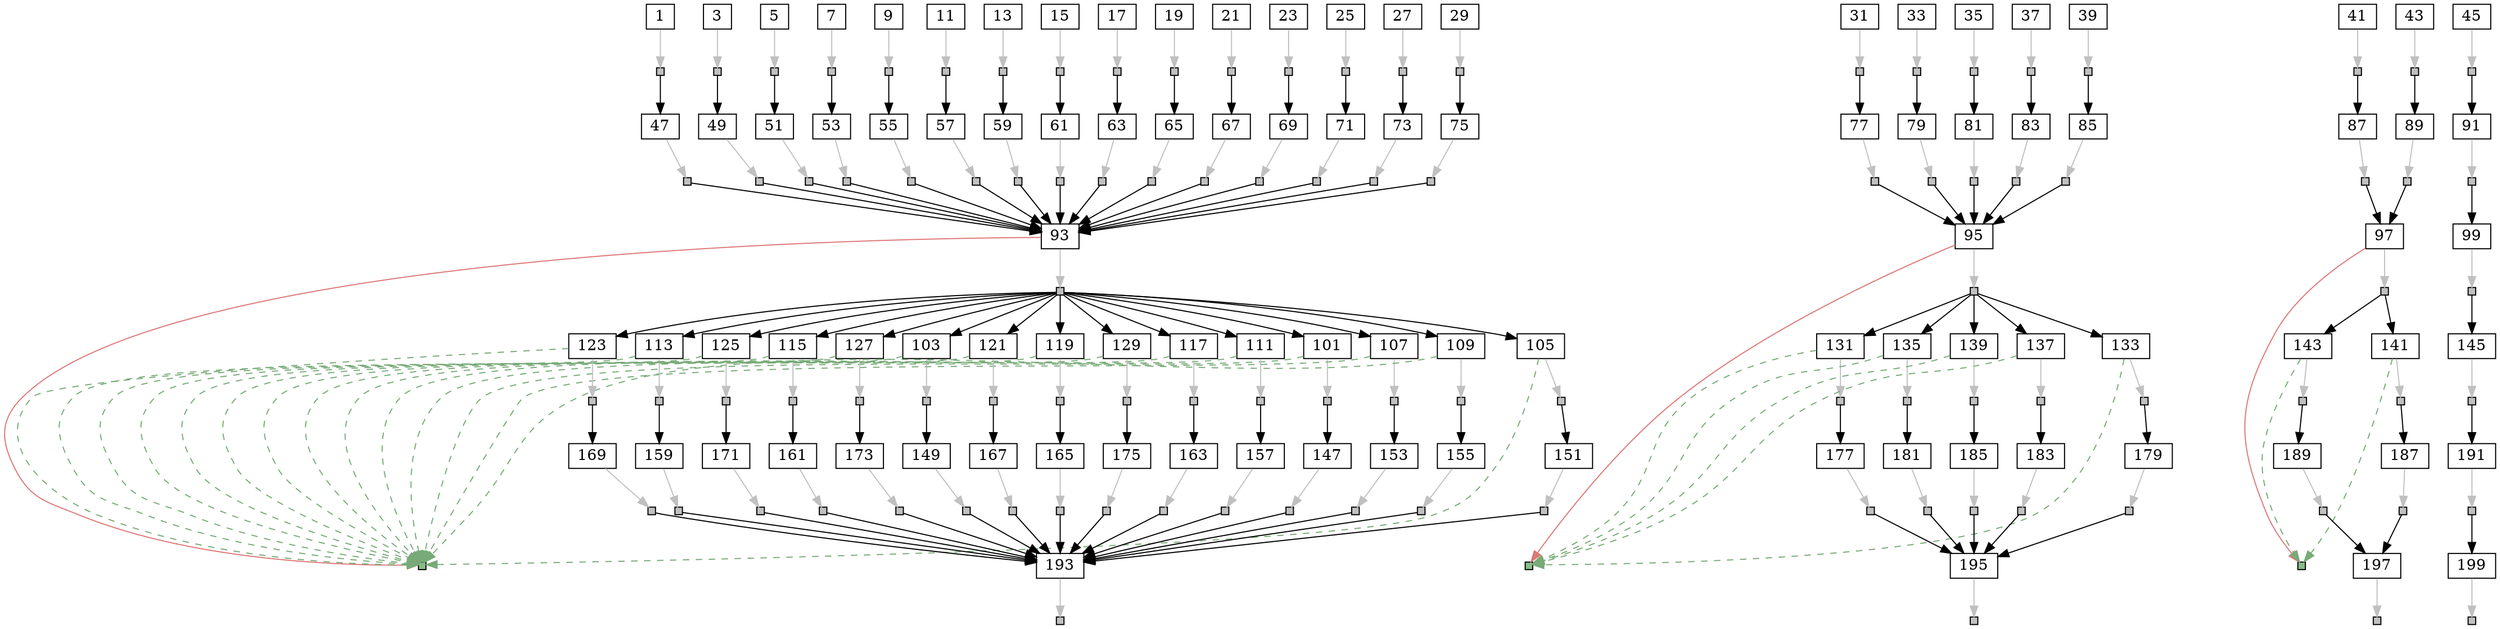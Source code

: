 strict digraph  {
	node [label="\N"];
	1	 [height=0,
		shape=rect,
		size=18.37,
		width=0];
	2	 [fillcolor=gray,
		height=0.1,
		label="",
		shape=rect,
		size=0,
		style=filled,
		width=0.1];
	1 -> 2	 [color=gray,
		size=41442351.0];
	47	 [height=0,
		shape=rect,
		size=239.59,
		width=0];
	2 -> 47	 [size=967526.0];
	3	 [height=0,
		shape=rect,
		size=17.46,
		width=0];
	4	 [fillcolor=gray,
		height=0.1,
		label="",
		shape=rect,
		size=0,
		style=filled,
		width=0.1];
	3 -> 4	 [color=gray,
		size=41445003.0];
	49	 [height=0,
		shape=rect,
		size=345.87,
		width=0];
	4 -> 49	 [size=965388.0];
	5	 [height=0,
		shape=rect,
		size=18.15,
		width=0];
	6	 [fillcolor=gray,
		height=0.1,
		label="",
		shape=rect,
		size=0,
		style=filled,
		width=0.1];
	5 -> 6	 [color=gray,
		size=41465518.0];
	51	 [height=0,
		shape=rect,
		size=543.39,
		width=0];
	6 -> 51	 [size=989052.0];
	7	 [height=0,
		shape=rect,
		size=18.04,
		width=0];
	8	 [fillcolor=gray,
		height=0.1,
		label="",
		shape=rect,
		size=0,
		style=filled,
		width=0.1];
	7 -> 8	 [color=gray,
		size=41438003.0];
	53	 [height=0,
		shape=rect,
		size=611.78,
		width=0];
	8 -> 53	 [size=982522.0];
	9	 [height=0,
		shape=rect,
		size=18.99,
		width=0];
	10	 [fillcolor=gray,
		height=0.1,
		label="",
		shape=rect,
		size=0,
		style=filled,
		width=0.1];
	9 -> 10	 [color=gray,
		size=41478682.0];
	55	 [height=0,
		shape=rect,
		size=594.67,
		width=0];
	10 -> 55	 [size=976800.0];
	11	 [height=0,
		shape=rect,
		size=17.6,
		width=0];
	12	 [fillcolor=gray,
		height=0.1,
		label="",
		shape=rect,
		size=0,
		style=filled,
		width=0.1];
	11 -> 12	 [color=gray,
		size=41501545.0];
	57	 [height=0,
		shape=rect,
		size=498.31,
		width=0];
	12 -> 57	 [size=971522.0];
	13	 [height=0,
		shape=rect,
		size=17.93,
		width=0];
	14	 [fillcolor=gray,
		height=0.1,
		label="",
		shape=rect,
		size=0,
		style=filled,
		width=0.1];
	13 -> 14	 [color=gray,
		size=41486666.0];
	59	 [height=0,
		shape=rect,
		size=283.5,
		width=0];
	14 -> 59	 [size=995178.0];
	15	 [height=0,
		shape=rect,
		size=18.08,
		width=0];
	16	 [fillcolor=gray,
		height=0.1,
		label="",
		shape=rect,
		size=0,
		style=filled,
		width=0.1];
	15 -> 16	 [color=gray,
		size=41425906.0];
	61	 [height=0,
		shape=rect,
		size=493.83,
		width=0];
	16 -> 61	 [size=952627.0];
	17	 [height=0,
		shape=rect,
		size=18.21,
		width=0];
	18	 [fillcolor=gray,
		height=0.1,
		label="",
		shape=rect,
		size=0,
		style=filled,
		width=0.1];
	17 -> 18	 [color=gray,
		size=41451359.0];
	63	 [height=0,
		shape=rect,
		size=620.39,
		width=0];
	18 -> 63	 [size=925653.0];
	19	 [height=0,
		shape=rect,
		size=18.72,
		width=0];
	20	 [fillcolor=gray,
		height=0.1,
		label="",
		shape=rect,
		size=0,
		style=filled,
		width=0.1];
	19 -> 20	 [color=gray,
		size=41486769.0];
	65	 [height=0,
		shape=rect,
		size=499.25,
		width=0];
	20 -> 65	 [size=980067.0];
	21	 [height=0,
		shape=rect,
		size=17.58,
		width=0];
	22	 [fillcolor=gray,
		height=0.1,
		label="",
		shape=rect,
		size=0,
		style=filled,
		width=0.1];
	21 -> 22	 [color=gray,
		size=41480556.0];
	67	 [height=0,
		shape=rect,
		size=365.31,
		width=0];
	22 -> 67	 [size=980327.0];
	23	 [height=0,
		shape=rect,
		size=17.59,
		width=0];
	24	 [fillcolor=gray,
		height=0.1,
		label="",
		shape=rect,
		size=0,
		style=filled,
		width=0.1];
	23 -> 24	 [color=gray,
		size=41535565.0];
	69	 [height=0,
		shape=rect,
		size=549.65,
		width=0];
	24 -> 69	 [size=986657.0];
	25	 [height=0,
		shape=rect,
		size=18.07,
		width=0];
	26	 [fillcolor=gray,
		height=0.1,
		label="",
		shape=rect,
		size=0,
		style=filled,
		width=0.1];
	25 -> 26	 [color=gray,
		size=41509690.0];
	71	 [height=0,
		shape=rect,
		size=467.32,
		width=0];
	26 -> 71	 [size=999417.0];
	27	 [height=0,
		shape=rect,
		size=18.41,
		width=0];
	28	 [fillcolor=gray,
		height=0.1,
		label="",
		shape=rect,
		size=0,
		style=filled,
		width=0.1];
	27 -> 28	 [color=gray,
		size=41550423.0];
	73	 [height=0,
		shape=rect,
		size=306.95,
		width=0];
	28 -> 73	 [size=997943.0];
	29	 [height=0,
		shape=rect,
		size=18.23,
		width=0];
	30	 [fillcolor=gray,
		height=0.1,
		label="",
		shape=rect,
		size=0,
		style=filled,
		width=0.1];
	29 -> 30	 [color=gray,
		size=41522776.0];
	75	 [height=0,
		shape=rect,
		size=245.12,
		width=0];
	30 -> 75	 [size=1019717.0];
	31	 [height=0,
		shape=rect,
		size=18.08,
		width=0];
	32	 [fillcolor=gray,
		height=0.1,
		label="",
		shape=rect,
		size=0,
		style=filled,
		width=0.1];
	31 -> 32	 [color=gray,
		size=41494452.0];
	77	 [height=0,
		shape=rect,
		size=527.11,
		width=0];
	32 -> 77	 [size=995805.0];
	33	 [height=0,
		shape=rect,
		size=17.56,
		width=0];
	34	 [fillcolor=gray,
		height=0.1,
		label="",
		shape=rect,
		size=0,
		style=filled,
		width=0.1];
	33 -> 34	 [color=gray,
		size=41540712.0];
	79	 [height=0,
		shape=rect,
		size=308.83,
		width=0];
	34 -> 79	 [size=981867.0];
	35	 [height=0,
		shape=rect,
		size=17.57,
		width=0];
	36	 [fillcolor=gray,
		height=0.1,
		label="",
		shape=rect,
		size=0,
		style=filled,
		width=0.1];
	35 -> 36	 [color=gray,
		size=41477461.0];
	81	 [height=0,
		shape=rect,
		size=348.63,
		width=0];
	36 -> 81	 [size=971590.0];
	37	 [height=0,
		shape=rect,
		size=18.09,
		width=0];
	38	 [fillcolor=gray,
		height=0.1,
		label="",
		shape=rect,
		size=0,
		style=filled,
		width=0.1];
	37 -> 38	 [color=gray,
		size=41483380.0];
	83	 [height=0,
		shape=rect,
		size=595.55,
		width=0];
	38 -> 83	 [size=985919.0];
	39	 [height=0,
		shape=rect,
		size=18.03,
		width=0];
	40	 [fillcolor=gray,
		height=0.1,
		label="",
		shape=rect,
		size=0,
		style=filled,
		width=0.1];
	39 -> 40	 [color=gray,
		size=41516792.0];
	85	 [height=0,
		shape=rect,
		size=473.33,
		width=0];
	40 -> 85	 [size=1011439.0];
	41	 [height=0,
		shape=rect,
		size=17.61,
		width=0];
	42	 [fillcolor=gray,
		height=0.1,
		label="",
		shape=rect,
		size=0,
		style=filled,
		width=0.1];
	41 -> 42	 [color=gray,
		size=41468931.0];
	87	 [height=0,
		shape=rect,
		size=399.07,
		width=0];
	42 -> 87	 [size=1004746.0];
	43	 [height=0,
		shape=rect,
		size=18.4,
		width=0];
	44	 [fillcolor=gray,
		height=0.1,
		label="",
		shape=rect,
		size=0,
		style=filled,
		width=0.1];
	43 -> 44	 [color=gray,
		size=41499354.0];
	89	 [height=0,
		shape=rect,
		size=335.07,
		width=0];
	44 -> 89	 [size=987757.0];
	45	 [height=0,
		shape=rect,
		size=17.65,
		width=0];
	46	 [fillcolor=gray,
		height=0.1,
		label="",
		shape=rect,
		size=0,
		style=filled,
		width=0.1];
	45 -> 46	 [color=gray,
		size=41489101.0];
	91	 [height=0,
		shape=rect,
		size=555.07,
		width=0];
	46 -> 91	 [size=991117.0];
	48	 [fillcolor=gray,
		height=0.1,
		label="",
		shape=rect,
		size=0,
		style=filled,
		width=0.1];
	47 -> 48	 [color=gray,
		size=43210158.0];
	93	 [height=0,
		shape=rect,
		size=5.26,
		width=0];
	48 -> 93	 [size=313910.0];
	50	 [fillcolor=gray,
		height=0.1,
		label="",
		shape=rect,
		size=0,
		style=filled,
		width=0.1];
	49 -> 50	 [color=gray,
		size=43229023.0];
	50 -> 93	 [size=327985.0];
	52	 [fillcolor=gray,
		height=0.1,
		label="",
		shape=rect,
		size=0,
		style=filled,
		width=0.1];
	51 -> 52	 [color=gray,
		size=43254681.0];
	52 -> 93	 [size=356792.0];
	54	 [fillcolor=gray,
		height=0.1,
		label="",
		shape=rect,
		size=0,
		style=filled,
		width=0.1];
	53 -> 54	 [color=gray,
		size=43109511.0];
	54 -> 93	 [size=232607.0];
	56	 [fillcolor=gray,
		height=0.1,
		label="",
		shape=rect,
		size=0,
		style=filled,
		width=0.1];
	55 -> 56	 [color=gray,
		size=43172112.0];
	56 -> 93	 [size=248807.0];
	58	 [fillcolor=gray,
		height=0.1,
		label="",
		shape=rect,
		size=0,
		style=filled,
		width=0.1];
	57 -> 58	 [color=gray,
		size=43179981.0];
	58 -> 93	 [size=228535.0];
	60	 [fillcolor=gray,
		height=0.1,
		label="",
		shape=rect,
		size=0,
		style=filled,
		width=0.1];
	59 -> 60	 [color=gray,
		size=43192342.0];
	60 -> 93	 [size=279431.0];
	62	 [fillcolor=gray,
		height=0.1,
		label="",
		shape=rect,
		size=0,
		style=filled,
		width=0.1];
	61 -> 62	 [color=gray,
		size=43295937.0];
	62 -> 93	 [size=401235.0];
	64	 [fillcolor=gray,
		height=0.1,
		label="",
		shape=rect,
		size=0,
		style=filled,
		width=0.1];
	63 -> 64	 [color=gray,
		size=43322343.0];
	64 -> 93	 [size=375214.0];
	66	 [fillcolor=gray,
		height=0.1,
		label="",
		shape=rect,
		size=0,
		style=filled,
		width=0.1];
	65 -> 66	 [color=gray,
		size=43301879.0];
	66 -> 93	 [size=373754.0];
	68	 [fillcolor=gray,
		height=0.1,
		label="",
		shape=rect,
		size=0,
		style=filled,
		width=0.1];
	67 -> 68	 [color=gray,
		size=43162508.0];
	68 -> 93	 [size=240856.0];
	70	 [fillcolor=gray,
		height=0.1,
		label="",
		shape=rect,
		size=0,
		style=filled,
		width=0.1];
	69 -> 70	 [color=gray,
		size=43394602.0];
	70 -> 93	 [size=424271.0];
	72	 [fillcolor=gray,
		height=0.1,
		label="",
		shape=rect,
		size=0,
		style=filled,
		width=0.1];
	71 -> 72	 [color=gray,
		size=43189574.0];
	72 -> 93	 [size=257878.0];
	74	 [fillcolor=gray,
		height=0.1,
		label="",
		shape=rect,
		size=0,
		style=filled,
		width=0.1];
	73 -> 74	 [color=gray,
		size=43221283.0];
	74 -> 93	 [size=247380.0];
	76	 [fillcolor=gray,
		height=0.1,
		label="",
		shape=rect,
		size=0,
		style=filled,
		width=0.1];
	75 -> 76	 [color=gray,
		size=43128935.0];
	76 -> 93	 [size=204453.0];
	78	 [fillcolor=gray,
		height=0.1,
		label="",
		shape=rect,
		size=0,
		style=filled,
		width=0.1];
	77 -> 78	 [color=gray,
		size=43211513.0];
	95	 [height=0,
		shape=rect,
		size=5.15,
		width=0];
	78 -> 95	 [size=291443.0];
	80	 [fillcolor=gray,
		height=0.1,
		label="",
		shape=rect,
		size=0,
		style=filled,
		width=0.1];
	79 -> 80	 [color=gray,
		size=43418446.0];
	80 -> 95	 [size=438178.0];
	82	 [fillcolor=gray,
		height=0.1,
		label="",
		shape=rect,
		size=0,
		style=filled,
		width=0.1];
	81 -> 82	 [color=gray,
		size=43268004.0];
	82 -> 95	 [size=340710.0];
	84	 [fillcolor=gray,
		height=0.1,
		label="",
		shape=rect,
		size=0,
		style=filled,
		width=0.1];
	83 -> 84	 [color=gray,
		size=43334510.0];
	84 -> 95	 [size=415626.0];
	86	 [fillcolor=gray,
		height=0.1,
		label="",
		shape=rect,
		size=0,
		style=filled,
		width=0.1];
	85 -> 86	 [color=gray,
		size=43320149.0];
	86 -> 95	 [size=393373.0];
	88	 [fillcolor=gray,
		height=0.1,
		label="",
		shape=rect,
		size=0,
		style=filled,
		width=0.1];
	87 -> 88	 [color=gray,
		size=43316530.0];
	97	 [height=0,
		shape=rect,
		size=5.43,
		width=0];
	88 -> 97	 [size=430922.0];
	90	 [fillcolor=gray,
		height=0.1,
		label="",
		shape=rect,
		size=0,
		style=filled,
		width=0.1];
	89 -> 90	 [color=gray,
		size=43323478.0];
	90 -> 97	 [size=390458.0];
	92	 [fillcolor=gray,
		height=0.1,
		label="",
		shape=rect,
		size=0,
		style=filled,
		width=0.1];
	91 -> 92	 [color=gray,
		size=43093294.0];
	99	 [height=0,
		shape=rect,
		size=5.34,
		width=0];
	92 -> 99	 [size=173887.0];
	94	 [fillcolor=gray,
		height=0.1,
		label="",
		shape=rect,
		size=0,
		style=filled,
		width=0.1];
	93 -> 94	 [color=gray,
		size=37026.0];
	201	 [fillcolor="#88bb88",
		height=0.1,
		label="",
		shape=rect,
		size=0,
		style=filled,
		width=0.1];
	93 -> 201	 [color="#dd7777",
		size=250179.0,
		weight=0];
	101	 [height=0,
		shape=rect,
		size=5.0,
		width=0];
	94 -> 101	 [size=0];
	103	 [height=0,
		shape=rect,
		size=5.08,
		width=0];
	94 -> 103	 [size=0];
	105	 [height=0,
		shape=rect,
		size=5.07,
		width=0];
	94 -> 105	 [size=0];
	107	 [height=0,
		shape=rect,
		size=5.13,
		width=0];
	94 -> 107	 [size=0];
	109	 [height=0,
		shape=rect,
		size=5.69,
		width=0];
	94 -> 109	 [size=0];
	111	 [height=0,
		shape=rect,
		size=5.11,
		width=0];
	94 -> 111	 [size=0];
	113	 [height=0,
		shape=rect,
		size=4.86,
		width=0];
	94 -> 113	 [size=0];
	115	 [height=0,
		shape=rect,
		size=5.08,
		width=0];
	94 -> 115	 [size=0];
	117	 [height=0,
		shape=rect,
		size=5.02,
		width=0];
	94 -> 117	 [size=0];
	119	 [height=0,
		shape=rect,
		size=4.48,
		width=0];
	94 -> 119	 [size=0];
	121	 [height=0,
		shape=rect,
		size=5.0,
		width=0];
	94 -> 121	 [size=0];
	123	 [height=0,
		shape=rect,
		size=5.11,
		width=0];
	94 -> 123	 [size=0];
	125	 [height=0,
		shape=rect,
		size=5.64,
		width=0];
	94 -> 125	 [size=0];
	127	 [height=0,
		shape=rect,
		size=5.16,
		width=0];
	94 -> 127	 [size=0];
	129	 [height=0,
		shape=rect,
		size=4.9,
		width=0];
	94 -> 129	 [size=0];
	96	 [fillcolor=gray,
		height=0.1,
		label="",
		shape=rect,
		size=0,
		style=filled,
		width=0.1];
	95 -> 96	 [color=gray,
		size=35655.0];
	202	 [fillcolor="#88bb88",
		height=0.1,
		label="",
		shape=rect,
		size=0,
		style=filled,
		width=0.1];
	95 -> 202	 [color="#dd7777",
		size=250179.0,
		weight=0];
	131	 [height=0,
		shape=rect,
		size=4.97,
		width=0];
	96 -> 131	 [size=0];
	133	 [height=0,
		shape=rect,
		size=4.87,
		width=0];
	96 -> 133	 [size=0];
	135	 [height=0,
		shape=rect,
		size=4.87,
		width=0];
	96 -> 135	 [size=0];
	137	 [height=0,
		shape=rect,
		size=4.89,
		width=0];
	96 -> 137	 [size=0];
	139	 [height=0,
		shape=rect,
		size=5.42,
		width=0];
	96 -> 139	 [size=0];
	98	 [fillcolor=gray,
		height=0.1,
		label="",
		shape=rect,
		size=0,
		style=filled,
		width=0.1];
	97 -> 98	 [color=gray,
		size=41689.0];
	203	 [fillcolor="#88bb88",
		height=0.1,
		label="",
		shape=rect,
		size=0,
		style=filled,
		width=0.1];
	97 -> 203	 [color="#dd7777",
		size=250179.0,
		weight=0];
	141	 [height=0,
		shape=rect,
		size=5.78,
		width=0];
	98 -> 141	 [size=0];
	143	 [height=0,
		shape=rect,
		size=5.22,
		width=0];
	98 -> 143	 [size=0];
	100	 [fillcolor=gray,
		height=0.1,
		label="",
		shape=rect,
		size=0,
		style=filled,
		width=0.1];
	99 -> 100	 [color=gray,
		size=36145.0];
	145	 [height=0,
		shape=rect,
		size=4.97,
		width=0];
	100 -> 145	 [size=36145.0];
	102	 [fillcolor=gray,
		height=0.1,
		label="",
		shape=rect,
		size=0,
		style=filled,
		width=0.1];
	101 -> 102	 [color=gray,
		size=52634.0];
	101 -> 201	 [color="#77aa77",
		size=0,
		style=dashed,
		weight=0];
	147	 [height=0,
		shape=rect,
		size=317.45,
		width=0];
	102 -> 147	 [size=15608.0];
	104	 [fillcolor=gray,
		height=0.1,
		label="",
		shape=rect,
		size=0,
		style=filled,
		width=0.1];
	103 -> 104	 [color=gray,
		size=43987.0];
	103 -> 201	 [color="#77aa77",
		size=0,
		style=dashed,
		weight=0];
	149	 [height=0,
		shape=rect,
		size=286.82,
		width=0];
	104 -> 149	 [size=6961.0];
	106	 [fillcolor=gray,
		height=0.1,
		label="",
		shape=rect,
		size=0,
		style=filled,
		width=0.1];
	105 -> 106	 [color=gray,
		size=43857.0];
	105 -> 201	 [color="#77aa77",
		size=0,
		style=dashed,
		weight=0];
	151	 [height=0,
		shape=rect,
		size=471.1,
		width=0];
	106 -> 151	 [size=6831.0];
	108	 [fillcolor=gray,
		height=0.1,
		label="",
		shape=rect,
		size=0,
		style=filled,
		width=0.1];
	107 -> 108	 [color=gray,
		size=44483.0];
	107 -> 201	 [color="#77aa77",
		size=0,
		style=dashed,
		weight=0];
	153	 [height=0,
		shape=rect,
		size=338.16,
		width=0];
	108 -> 153	 [size=7457.0];
	110	 [fillcolor=gray,
		height=0.1,
		label="",
		shape=rect,
		size=0,
		style=filled,
		width=0.1];
	109 -> 110	 [color=gray,
		size=47058.0];
	109 -> 201	 [color="#77aa77",
		size=0,
		style=dashed,
		weight=0];
	155	 [height=0,
		shape=rect,
		size=344.05,
		width=0];
	110 -> 155	 [size=10032.0];
	112	 [fillcolor=gray,
		height=0.1,
		label="",
		shape=rect,
		size=0,
		style=filled,
		width=0.1];
	111 -> 112	 [color=gray,
		size=49177.0];
	111 -> 201	 [color="#77aa77",
		size=0,
		style=dashed,
		weight=0];
	157	 [height=0,
		shape=rect,
		size=441.43,
		width=0];
	112 -> 157	 [size=12151.0];
	114	 [fillcolor=gray,
		height=0.1,
		label="",
		shape=rect,
		size=0,
		style=filled,
		width=0.1];
	113 -> 114	 [color=gray,
		size=47596.0];
	113 -> 201	 [color="#77aa77",
		size=0,
		style=dashed,
		weight=0];
	159	 [height=0,
		shape=rect,
		size=481.14,
		width=0];
	114 -> 159	 [size=10570.0];
	116	 [fillcolor=gray,
		height=0.1,
		label="",
		shape=rect,
		size=0,
		style=filled,
		width=0.1];
	115 -> 116	 [color=gray,
		size=55302.0];
	115 -> 201	 [color="#77aa77",
		size=0,
		style=dashed,
		weight=0];
	161	 [height=0,
		shape=rect,
		size=646.39,
		width=0];
	116 -> 161	 [size=18276.0];
	118	 [fillcolor=gray,
		height=0.1,
		label="",
		shape=rect,
		size=0,
		style=filled,
		width=0.1];
	117 -> 118	 [color=gray,
		size=50739.0];
	117 -> 201	 [color="#77aa77",
		size=0,
		style=dashed,
		weight=0];
	163	 [height=0,
		shape=rect,
		size=624.13,
		width=0];
	118 -> 163	 [size=13713.0];
	120	 [fillcolor=gray,
		height=0.1,
		label="",
		shape=rect,
		size=0,
		style=filled,
		width=0.1];
	119 -> 120	 [color=gray,
		size=46117.0];
	119 -> 201	 [color="#77aa77",
		size=0,
		style=dashed,
		weight=0];
	165	 [height=0,
		shape=rect,
		size=589.38,
		width=0];
	120 -> 165	 [size=9091.0];
	122	 [fillcolor=gray,
		height=0.1,
		label="",
		shape=rect,
		size=0,
		style=filled,
		width=0.1];
	121 -> 122	 [color=gray,
		size=51534.0];
	121 -> 201	 [color="#77aa77",
		size=0,
		style=dashed,
		weight=0];
	167	 [height=0,
		shape=rect,
		size=657.76,
		width=0];
	122 -> 167	 [size=14508.0];
	124	 [fillcolor=gray,
		height=0.1,
		label="",
		shape=rect,
		size=0,
		style=filled,
		width=0.1];
	123 -> 124	 [color=gray,
		size=44862.0];
	123 -> 201	 [color="#77aa77",
		size=0,
		style=dashed,
		weight=0];
	169	 [height=0,
		shape=rect,
		size=537.15,
		width=0];
	124 -> 169	 [size=7836.0];
	126	 [fillcolor=gray,
		height=0.1,
		label="",
		shape=rect,
		size=0,
		style=filled,
		width=0.1];
	125 -> 126	 [color=gray,
		size=55776.0];
	125 -> 201	 [color="#77aa77",
		size=0,
		style=dashed,
		weight=0];
	171	 [height=0,
		shape=rect,
		size=617.38,
		width=0];
	126 -> 171	 [size=18750.0];
	128	 [fillcolor=gray,
		height=0.1,
		label="",
		shape=rect,
		size=0,
		style=filled,
		width=0.1];
	127 -> 128	 [color=gray,
		size=55845.0];
	127 -> 201	 [color="#77aa77",
		size=0,
		style=dashed,
		weight=0];
	173	 [height=0,
		shape=rect,
		size=387.22,
		width=0];
	128 -> 173	 [size=18819.0];
	130	 [fillcolor=gray,
		height=0.1,
		label="",
		shape=rect,
		size=0,
		style=filled,
		width=0.1];
	129 -> 130	 [color=gray,
		size=45653.0];
	129 -> 201	 [color="#77aa77",
		size=0,
		style=dashed,
		weight=0];
	175	 [height=0,
		shape=rect,
		size=435.99,
		width=0];
	130 -> 175	 [size=8627.0];
	132	 [fillcolor=gray,
		height=0.1,
		label="",
		shape=rect,
		size=0,
		style=filled,
		width=0.1];
	131 -> 132	 [color=gray,
		size=47943.0];
	131 -> 202	 [color="#77aa77",
		size=0,
		style=dashed,
		weight=0];
	177	 [height=0,
		shape=rect,
		size=656.01,
		width=0];
	132 -> 177	 [size=12288.0];
	134	 [fillcolor=gray,
		height=0.1,
		label="",
		shape=rect,
		size=0,
		style=filled,
		width=0.1];
	133 -> 134	 [color=gray,
		size=46576.0];
	133 -> 202	 [color="#77aa77",
		size=0,
		style=dashed,
		weight=0];
	179	 [height=0,
		shape=rect,
		size=616.2,
		width=0];
	134 -> 179	 [size=10921.0];
	136	 [fillcolor=gray,
		height=0.1,
		label="",
		shape=rect,
		size=0,
		style=filled,
		width=0.1];
	135 -> 136	 [color=gray,
		size=44279.0];
	135 -> 202	 [color="#77aa77",
		size=0,
		style=dashed,
		weight=0];
	181	 [height=0,
		shape=rect,
		size=411.49,
		width=0];
	136 -> 181	 [size=8624.0];
	138	 [fillcolor=gray,
		height=0.1,
		label="",
		shape=rect,
		size=0,
		style=filled,
		width=0.1];
	137 -> 138	 [color=gray,
		size=51423.0];
	137 -> 202	 [color="#77aa77",
		size=0,
		style=dashed,
		weight=0];
	183	 [height=0,
		shape=rect,
		size=437.67,
		width=0];
	138 -> 183	 [size=15768.0];
	140	 [fillcolor=gray,
		height=0.1,
		label="",
		shape=rect,
		size=0,
		style=filled,
		width=0.1];
	139 -> 140	 [color=gray,
		size=42624.0];
	139 -> 202	 [color="#77aa77",
		size=0,
		style=dashed,
		weight=0];
	185	 [height=0,
		shape=rect,
		size=407.29,
		width=0];
	140 -> 185	 [size=6969.0];
	142	 [fillcolor=gray,
		height=0.1,
		label="",
		shape=rect,
		size=0,
		style=filled,
		width=0.1];
	141 -> 142	 [color=gray,
		size=54076.0];
	141 -> 203	 [color="#77aa77",
		size=0,
		style=dashed,
		weight=0];
	187	 [height=0,
		shape=rect,
		size=382.0,
		width=0];
	142 -> 187	 [size=12387.0];
	144	 [fillcolor=gray,
		height=0.1,
		label="",
		shape=rect,
		size=0,
		style=filled,
		width=0.1];
	143 -> 144	 [color=gray,
		size=56963.0];
	143 -> 203	 [color="#77aa77",
		size=0,
		style=dashed,
		weight=0];
	189	 [height=0,
		shape=rect,
		size=281.9,
		width=0];
	144 -> 189	 [size=15274.0];
	146	 [fillcolor=gray,
		height=0.1,
		label="",
		shape=rect,
		size=0,
		style=filled,
		width=0.1];
	145 -> 146	 [color=gray,
		size=17528.0];
	191	 [height=0,
		shape=rect,
		size=431.54,
		width=0];
	146 -> 191	 [size=17528.0];
	148	 [fillcolor=gray,
		height=0.1,
		label="",
		shape=rect,
		size=0,
		style=filled,
		width=0.1];
	147 -> 148	 [color=gray,
		size=43303517.0];
	193	 [height=0,
		shape=rect,
		size=5.29,
		width=0];
	148 -> 193	 [size=407269.0];
	150	 [fillcolor=gray,
		height=0.1,
		label="",
		shape=rect,
		size=0,
		style=filled,
		width=0.1];
	149 -> 150	 [color=gray,
		size=43314308.0];
	150 -> 193	 [size=413270.0];
	152	 [fillcolor=gray,
		height=0.1,
		label="",
		shape=rect,
		size=0,
		style=filled,
		width=0.1];
	151 -> 152	 [color=gray,
		size=43232216.0];
	152 -> 193	 [size=334327.0];
	154	 [fillcolor=gray,
		height=0.1,
		label="",
		shape=rect,
		size=0,
		style=filled,
		width=0.1];
	153 -> 154	 [color=gray,
		size=43149395.0];
	154 -> 193	 [size=272491.0];
	156	 [fillcolor=gray,
		height=0.1,
		label="",
		shape=rect,
		size=0,
		style=filled,
		width=0.1];
	155 -> 156	 [color=gray,
		size=43186364.0];
	156 -> 193	 [size=263059.0];
	158	 [fillcolor=gray,
		height=0.1,
		label="",
		shape=rect,
		size=0,
		style=filled,
		width=0.1];
	157 -> 158	 [color=gray,
		size=43379257.0];
	158 -> 193	 [size=427811.0];
	160	 [fillcolor=gray,
		height=0.1,
		label="",
		shape=rect,
		size=0,
		style=filled,
		width=0.1];
	159 -> 160	 [color=gray,
		size=43128772.0];
	160 -> 193	 [size=215861.0];
	162	 [fillcolor=gray,
		height=0.1,
		label="",
		shape=rect,
		size=0,
		style=filled,
		width=0.1];
	161 -> 162	 [color=gray,
		size=43244753.0];
	162 -> 193	 [size=350051.0];
	164	 [fillcolor=gray,
		height=0.1,
		label="",
		shape=rect,
		size=0,
		style=filled,
		width=0.1];
	163 -> 164	 [color=gray,
		size=43267966.0];
	164 -> 193	 [size=320837.0];
	166	 [fillcolor=gray,
		height=0.1,
		label="",
		shape=rect,
		size=0,
		style=filled,
		width=0.1];
	165 -> 166	 [color=gray,
		size=43297856.0];
	166 -> 193	 [size=369731.0];
	168	 [fillcolor=gray,
		height=0.1,
		label="",
		shape=rect,
		size=0,
		style=filled,
		width=0.1];
	167 -> 168	 [color=gray,
		size=43350300.0];
	168 -> 193	 [size=428648.0];
	170	 [fillcolor=gray,
		height=0.1,
		label="",
		shape=rect,
		size=0,
		style=filled,
		width=0.1];
	169 -> 170	 [color=gray,
		size=43433317.0];
	170 -> 193	 [size=462986.0];
	172	 [fillcolor=gray,
		height=0.1,
		label="",
		shape=rect,
		size=0,
		style=filled,
		width=0.1];
	171 -> 172	 [color=gray,
		size=43400778.0];
	172 -> 193	 [size=469082.0];
	174	 [fillcolor=gray,
		height=0.1,
		label="",
		shape=rect,
		size=0,
		style=filled,
		width=0.1];
	173 -> 174	 [color=gray,
		size=43307619.0];
	174 -> 193	 [size=333716.0];
	176	 [fillcolor=gray,
		height=0.1,
		label="",
		shape=rect,
		size=0,
		style=filled,
		width=0.1];
	175 -> 176	 [color=gray,
		size=43305075.0];
	176 -> 193	 [size=380593.0];
	178	 [fillcolor=gray,
		height=0.1,
		label="",
		shape=rect,
		size=0,
		style=filled,
		width=0.1];
	177 -> 178	 [color=gray,
		size=43220448.0];
	195	 [height=0,
		shape=rect,
		size=5.31,
		width=0];
	178 -> 195	 [size=300378.0];
	180	 [fillcolor=gray,
		height=0.1,
		label="",
		shape=rect,
		size=0,
		style=filled,
		width=0.1];
	179 -> 180	 [color=gray,
		size=43245673.0];
	180 -> 195	 [size=265405.0];
	182	 [fillcolor=gray,
		height=0.1,
		label="",
		shape=rect,
		size=0,
		style=filled,
		width=0.1];
	181 -> 182	 [color=gray,
		size=43222486.0];
	182 -> 195	 [size=295192.0];
	184	 [fillcolor=gray,
		height=0.1,
		label="",
		shape=rect,
		size=0,
		style=filled,
		width=0.1];
	183 -> 184	 [color=gray,
		size=43268264.0];
	184 -> 195	 [size=349380.0];
	186	 [fillcolor=gray,
		height=0.1,
		label="",
		shape=rect,
		size=0,
		style=filled,
		width=0.1];
	185 -> 186	 [color=gray,
		size=43217491.0];
	186 -> 195	 [size=290715.0];
	188	 [fillcolor=gray,
		height=0.1,
		label="",
		shape=rect,
		size=0,
		style=filled,
		width=0.1];
	187 -> 188	 [color=gray,
		size=43110519.0];
	197	 [height=0,
		shape=rect,
		size=5.54,
		width=0];
	188 -> 197	 [size=224911.0];
	190	 [fillcolor=gray,
		height=0.1,
		label="",
		shape=rect,
		size=0,
		style=filled,
		width=0.1];
	189 -> 190	 [color=gray,
		size=43120125.0];
	190 -> 197	 [size=187105.0];
	192	 [fillcolor=gray,
		height=0.1,
		label="",
		shape=rect,
		size=0,
		style=filled,
		width=0.1];
	191 -> 192	 [color=gray,
		size=43169586.0];
	199	 [height=0,
		shape=rect,
		size=5.27,
		width=0];
	192 -> 199	 [size=250179.0];
	194	 [fillcolor=gray,
		height=0.1,
		label="",
		shape=rect,
		size=0,
		style=filled,
		width=0.1];
	193 -> 194	 [color=gray,
		size=48391.0];
	196	 [fillcolor=gray,
		height=0.1,
		label="",
		shape=rect,
		size=0,
		style=filled,
		width=0.1];
	195 -> 196	 [color=gray,
		size=35854.0];
	198	 [fillcolor=gray,
		height=0.1,
		label="",
		shape=rect,
		size=0,
		style=filled,
		width=0.1];
	197 -> 198	 [color=gray,
		size=41098.0];
	200	 [fillcolor=gray,
		height=0.1,
		label="",
		shape=rect,
		size=0,
		style=filled,
		width=0.1];
	199 -> 200	 [color=gray,
		size=28417.0];
}
